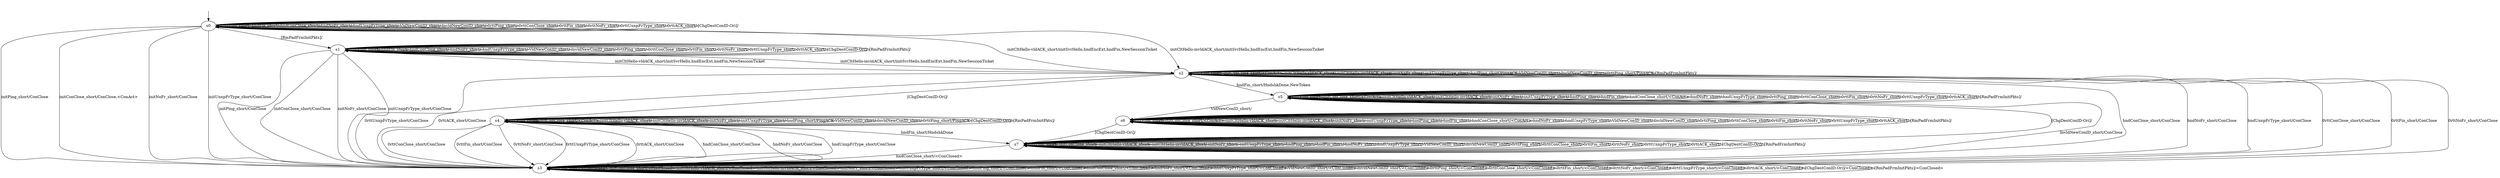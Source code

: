 digraph "../results/quantModels/quant-PSK-s-1/learnedModel" {
s0 [label=s0];
s1 [label=s1];
s2 [label=s2];
s3 [label=s3];
s4 [label=s4];
s5 [label=s5];
s6 [label=s6];
s7 [label=s7];
s0 -> s3  [label="initPing_short/ConClose "];
s0 -> s3  [label="initConClose_short/ConClose,<ConAct> "];
s0 -> s2  [label="initCltHello-vldACK_short/initSvrHello,hndEncExt,hndFin,NewSessionTicket "];
s0 -> s2  [label="initCltHello-invldACK_short/initSvrHello,hndEncExt,hndFin,NewSessionTicket "];
s0 -> s3  [label="initNoFr_short/ConClose "];
s0 -> s3  [label="initUnxpFrType_short/ConClose "];
s0 -> s0  [label="hndPing_short/ "];
s0 -> s0  [label="hndFin_short/ "];
s0 -> s0  [label="hndConClose_short/ "];
s0 -> s0  [label="hndNoFr_short/ "];
s0 -> s0  [label="hndUnxpFrType_short/ "];
s0 -> s0  [label="VldNewConID_short/ "];
s0 -> s0  [label="InvldNewConID_short/ "];
s0 -> s0  [label="0rttPing_short/ "];
s0 -> s0  [label="0rttConClose_short/ "];
s0 -> s0  [label="0rttFin_short/ "];
s0 -> s0  [label="0rttNoFr_short/ "];
s0 -> s0  [label="0rttUnxpFrType_short/ "];
s0 -> s0  [label="0rttACK_short/ "];
s0 -> s0  [label="[ChgDestConID-Ori]/ "];
s0 -> s1  [label="[RmPadFrmInitPkts]/ "];
s1 -> s3  [label="initPing_short/ConClose "];
s1 -> s3  [label="initConClose_short/ConClose "];
s1 -> s2  [label="initCltHello-vldACK_short/initSvrHello,hndEncExt,hndFin,NewSessionTicket "];
s1 -> s2  [label="initCltHello-invldACK_short/initSvrHello,hndEncExt,hndFin,NewSessionTicket "];
s1 -> s3  [label="initNoFr_short/ConClose "];
s1 -> s3  [label="initUnxpFrType_short/ConClose "];
s1 -> s1  [label="hndPing_short/ "];
s1 -> s1  [label="hndFin_short/ "];
s1 -> s1  [label="hndConClose_short/ "];
s1 -> s1  [label="hndNoFr_short/ "];
s1 -> s1  [label="hndUnxpFrType_short/ "];
s1 -> s1  [label="VldNewConID_short/ "];
s1 -> s1  [label="InvldNewConID_short/ "];
s1 -> s1  [label="0rttPing_short/ "];
s1 -> s1  [label="0rttConClose_short/ "];
s1 -> s1  [label="0rttFin_short/ "];
s1 -> s1  [label="0rttNoFr_short/ "];
s1 -> s1  [label="0rttUnxpFrType_short/ "];
s1 -> s1  [label="0rttACK_short/ "];
s1 -> s1  [label="[ChgDestConID-Ori]/ "];
s1 -> s1  [label="[RmPadFrmInitPkts]/ "];
s2 -> s2  [label="initPing_short/ "];
s2 -> s2  [label="initConClose_short/<ConAct> "];
s2 -> s2  [label="initCltHello-vldACK_short/ "];
s2 -> s2  [label="initCltHello-invldACK_short/ "];
s2 -> s2  [label="initNoFr_short/ "];
s2 -> s2  [label="initUnxpFrType_short/ "];
s2 -> s2  [label="hndPing_short/PingACK "];
s2 -> s5  [label="hndFin_short/HndshkDone,NewToken "];
s2 -> s3  [label="hndConClose_short/ConClose "];
s2 -> s3  [label="hndNoFr_short/ConClose "];
s2 -> s3  [label="hndUnxpFrType_short/ConClose "];
s2 -> s2  [label="VldNewConID_short/ "];
s2 -> s2  [label="InvldNewConID_short/ "];
s2 -> s2  [label="0rttPing_short/PingACK "];
s2 -> s3  [label="0rttConClose_short/ConClose "];
s2 -> s3  [label="0rttFin_short/ConClose "];
s2 -> s3  [label="0rttNoFr_short/ConClose "];
s2 -> s3  [label="0rttUnxpFrType_short/ConClose "];
s2 -> s3  [label="0rttACK_short/ConClose "];
s2 -> s4  [label="[ChgDestConID-Ori]/ "];
s2 -> s2  [label="[RmPadFrmInitPkts]/ "];
s3 -> s3  [label="initPing_short/<ConClosed> "];
s3 -> s3  [label="initConClose_short/<ConClosed> "];
s3 -> s3  [label="initCltHello-vldACK_short/<ConClosed> "];
s3 -> s3  [label="initCltHello-invldACK_short/<ConClosed> "];
s3 -> s3  [label="initNoFr_short/<ConClosed> "];
s3 -> s3  [label="initUnxpFrType_short/<ConClosed> "];
s3 -> s3  [label="hndPing_short/<ConClosed> "];
s3 -> s3  [label="hndFin_short/<ConClosed> "];
s3 -> s3  [label="hndConClose_short/<ConClosed> "];
s3 -> s3  [label="hndNoFr_short/<ConClosed> "];
s3 -> s3  [label="hndUnxpFrType_short/<ConClosed> "];
s3 -> s3  [label="VldNewConID_short/<ConClosed> "];
s3 -> s3  [label="InvldNewConID_short/<ConClosed> "];
s3 -> s3  [label="0rttPing_short/<ConClosed> "];
s3 -> s3  [label="0rttConClose_short/<ConClosed> "];
s3 -> s3  [label="0rttFin_short/<ConClosed> "];
s3 -> s3  [label="0rttNoFr_short/<ConClosed> "];
s3 -> s3  [label="0rttUnxpFrType_short/<ConClosed> "];
s3 -> s3  [label="0rttACK_short/<ConClosed> "];
s3 -> s3  [label="[ChgDestConID-Ori]/<ConClosed> "];
s3 -> s3  [label="[RmPadFrmInitPkts]/<ConClosed> "];
s4 -> s4  [label="initPing_short/ "];
s4 -> s4  [label="initConClose_short/<ConAct> "];
s4 -> s4  [label="initCltHello-vldACK_short/ "];
s4 -> s4  [label="initCltHello-invldACK_short/ "];
s4 -> s4  [label="initNoFr_short/ "];
s4 -> s4  [label="initUnxpFrType_short/ "];
s4 -> s4  [label="hndPing_short/PingACK "];
s4 -> s7  [label="hndFin_short/HndshkDone "];
s4 -> s3  [label="hndConClose_short/ConClose "];
s4 -> s3  [label="hndNoFr_short/ConClose "];
s4 -> s3  [label="hndUnxpFrType_short/ConClose "];
s4 -> s4  [label="VldNewConID_short/ "];
s4 -> s4  [label="InvldNewConID_short/ "];
s4 -> s4  [label="0rttPing_short/PingACK "];
s4 -> s3  [label="0rttConClose_short/ConClose "];
s4 -> s3  [label="0rttFin_short/ConClose "];
s4 -> s3  [label="0rttNoFr_short/ConClose "];
s4 -> s3  [label="0rttUnxpFrType_short/ConClose "];
s4 -> s3  [label="0rttACK_short/ConClose "];
s4 -> s4  [label="[ChgDestConID-Ori]/ "];
s4 -> s4  [label="[RmPadFrmInitPkts]/ "];
s5 -> s5  [label="initPing_short/ "];
s5 -> s5  [label="initConClose_short/<ConAct> "];
s5 -> s5  [label="initCltHello-vldACK_short/ "];
s5 -> s5  [label="initCltHello-invldACK_short/ "];
s5 -> s5  [label="initNoFr_short/ "];
s5 -> s5  [label="initUnxpFrType_short/ "];
s5 -> s5  [label="hndPing_short/ "];
s5 -> s5  [label="hndFin_short/ "];
s5 -> s5  [label="hndConClose_short/<ConAct> "];
s5 -> s5  [label="hndNoFr_short/ "];
s5 -> s5  [label="hndUnxpFrType_short/ "];
s5 -> s6  [label="VldNewConID_short/ "];
s5 -> s3  [label="InvldNewConID_short/ConClose "];
s5 -> s5  [label="0rttPing_short/ "];
s5 -> s5  [label="0rttConClose_short/ "];
s5 -> s5  [label="0rttFin_short/ "];
s5 -> s5  [label="0rttNoFr_short/ "];
s5 -> s5  [label="0rttUnxpFrType_short/ "];
s5 -> s5  [label="0rttACK_short/ "];
s5 -> s7  [label="[ChgDestConID-Ori]/ "];
s5 -> s5  [label="[RmPadFrmInitPkts]/ "];
s6 -> s6  [label="initPing_short/ "];
s6 -> s6  [label="initConClose_short/<ConAct> "];
s6 -> s6  [label="initCltHello-vldACK_short/ "];
s6 -> s6  [label="initCltHello-invldACK_short/ "];
s6 -> s6  [label="initNoFr_short/ "];
s6 -> s6  [label="initUnxpFrType_short/ "];
s6 -> s6  [label="hndPing_short/ "];
s6 -> s6  [label="hndFin_short/ "];
s6 -> s6  [label="hndConClose_short/<ConAct> "];
s6 -> s6  [label="hndNoFr_short/ "];
s6 -> s6  [label="hndUnxpFrType_short/ "];
s6 -> s6  [label="VldNewConID_short/ "];
s6 -> s6  [label="InvldNewConID_short/ "];
s6 -> s6  [label="0rttPing_short/ "];
s6 -> s6  [label="0rttConClose_short/ "];
s6 -> s6  [label="0rttFin_short/ "];
s6 -> s6  [label="0rttNoFr_short/ "];
s6 -> s6  [label="0rttUnxpFrType_short/ "];
s6 -> s6  [label="0rttACK_short/ "];
s6 -> s7  [label="[ChgDestConID-Ori]/ "];
s6 -> s6  [label="[RmPadFrmInitPkts]/ "];
s7 -> s7  [label="initPing_short/ "];
s7 -> s7  [label="initConClose_short/ "];
s7 -> s7  [label="initCltHello-vldACK_short/ "];
s7 -> s7  [label="initCltHello-invldACK_short/ "];
s7 -> s7  [label="initNoFr_short/ "];
s7 -> s7  [label="initUnxpFrType_short/ "];
s7 -> s7  [label="hndPing_short/ "];
s7 -> s7  [label="hndFin_short/ "];
s7 -> s3  [label="hndConClose_short/<ConClosed> "];
s7 -> s7  [label="hndNoFr_short/ "];
s7 -> s7  [label="hndUnxpFrType_short/ "];
s7 -> s7  [label="VldNewConID_short/ "];
s7 -> s7  [label="InvldNewConID_short/ "];
s7 -> s7  [label="0rttPing_short/ "];
s7 -> s7  [label="0rttConClose_short/ "];
s7 -> s7  [label="0rttFin_short/ "];
s7 -> s7  [label="0rttNoFr_short/ "];
s7 -> s7  [label="0rttUnxpFrType_short/ "];
s7 -> s7  [label="0rttACK_short/ "];
s7 -> s7  [label="[ChgDestConID-Ori]/ "];
s7 -> s7  [label="[RmPadFrmInitPkts]/ "];
__start0 [label="", shape=none];
__start0 -> s0  [label=""];
}
